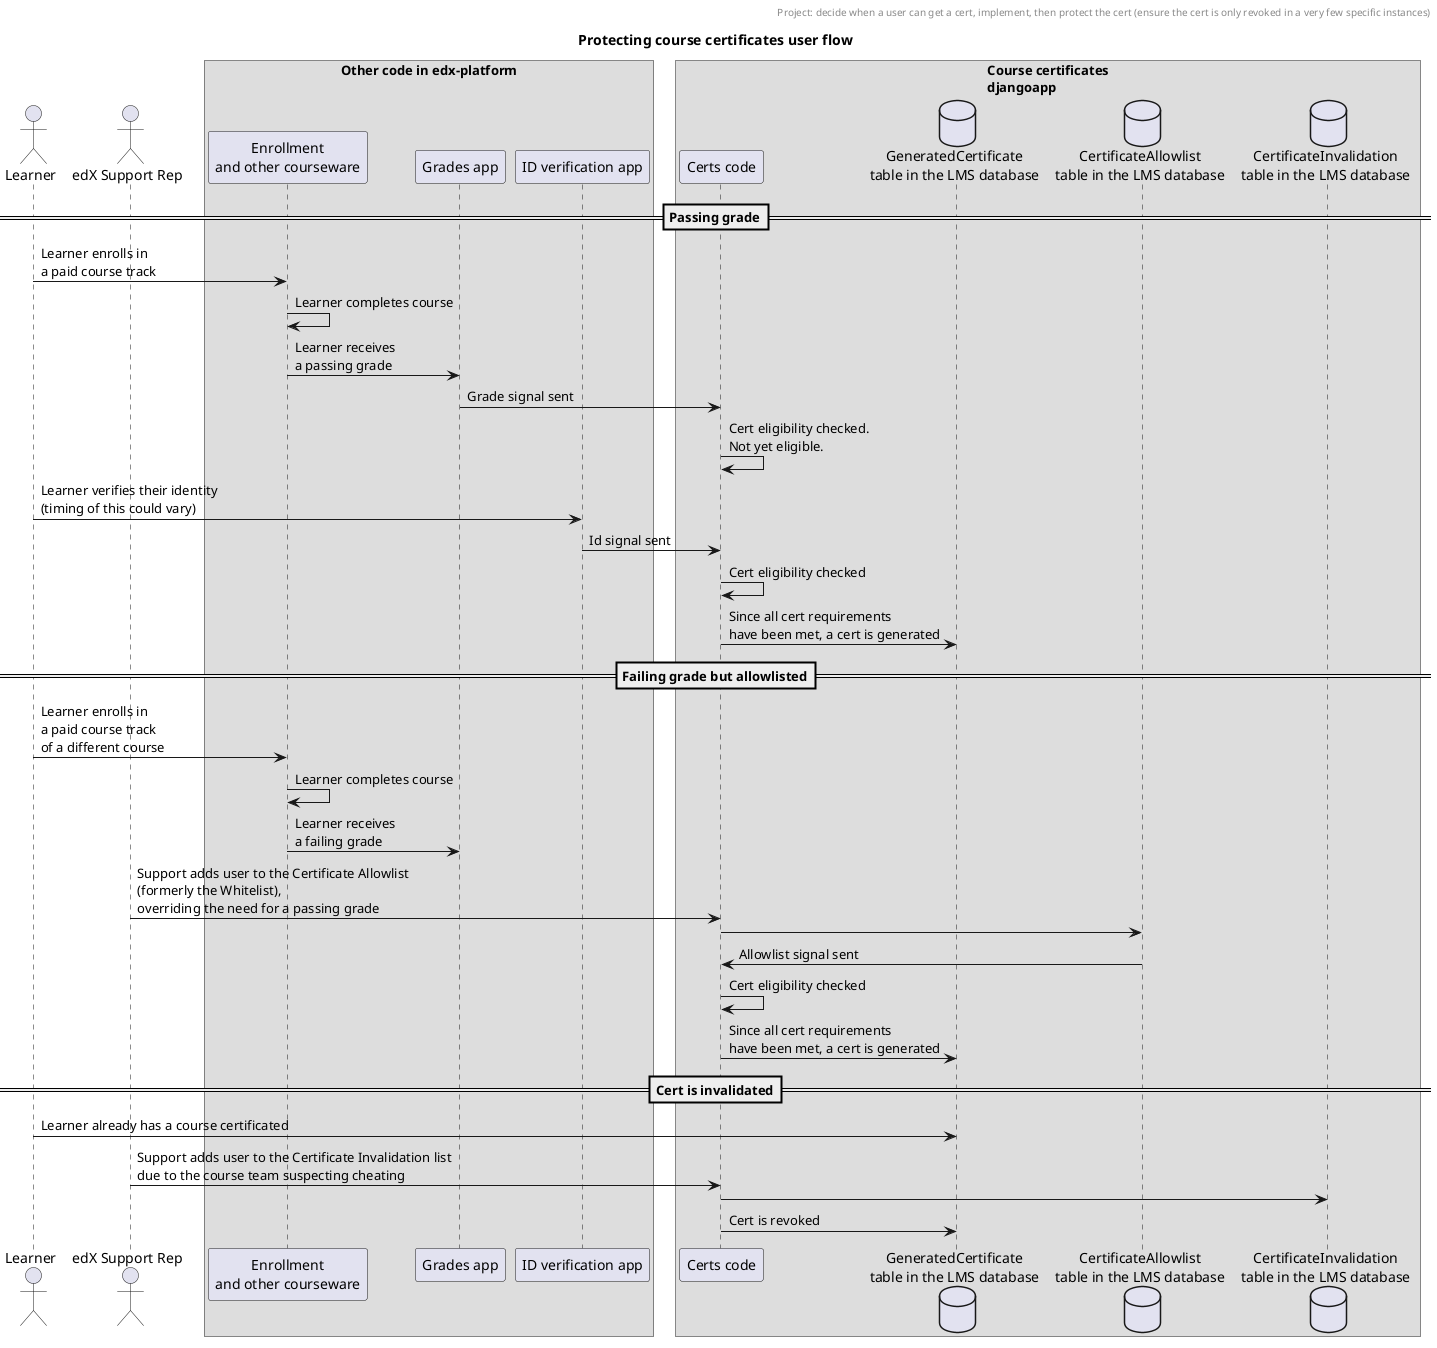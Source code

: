 @startuml
skinparam BoxPadding 10

title Protecting course certificates user flow
header Project: decide when a user can get a cert, implement, then protect the cert (ensure the cert is only revoked in a very few specific instances)

actor Learner as learner
actor "edX Support Rep" as support

box "Other code in edx-platform"
    participant "Enrollment\nand other courseware" as enrollment
    participant "Grades app" as grade
    participant "ID verification app" as id
end box

box "Course certificates\ndjangoapp"
    participant "Certs code" as certs
    database "GeneratedCertificate\ntable in the LMS database" as certs_db
    database "CertificateAllowlist\ntable in the LMS database" as allow_db
    database "CertificateInvalidation\ntable in the LMS database" as invalid_db
end box

==Passing grade==
learner -> enrollment:Learner enrolls in\na paid course track

enrollment -> enrollment: Learner completes course

enrollment -> grade: Learner receives\na passing grade

grade -> certs: Grade signal sent


certs -> certs: Cert eligibility checked.\nNot yet eligible.

learner -> id: Learner verifies their identity\n(timing of this could vary)

id -> certs: Id signal sent

certs -> certs: Cert eligibility checked

certs -> certs_db: Since all cert requirements\nhave been met, a cert is generated

==Failing grade but allowlisted==
learner -> enrollment: Learner enrolls in\na paid course track\nof a different course

enrollment -> enrollment: Learner completes course

enrollment -> grade: Learner receives\na failing grade

support -> certs: Support adds user to the Certificate Allowlist\n(formerly the Whitelist),\noverriding the need for a passing grade
certs -> allow_db

allow_db -> certs: Allowlist signal sent

certs -> certs: Cert eligibility checked

certs -> certs_db: Since all cert requirements\nhave been met, a cert is generated

==Cert is invalidated==
learner -> certs_db: Learner already has a course certificated

support -> certs: Support adds user to the Certificate Invalidation list\ndue to the course team suspecting cheating
certs -> invalid_db

certs -> certs_db: Cert is revoked

@enduml
